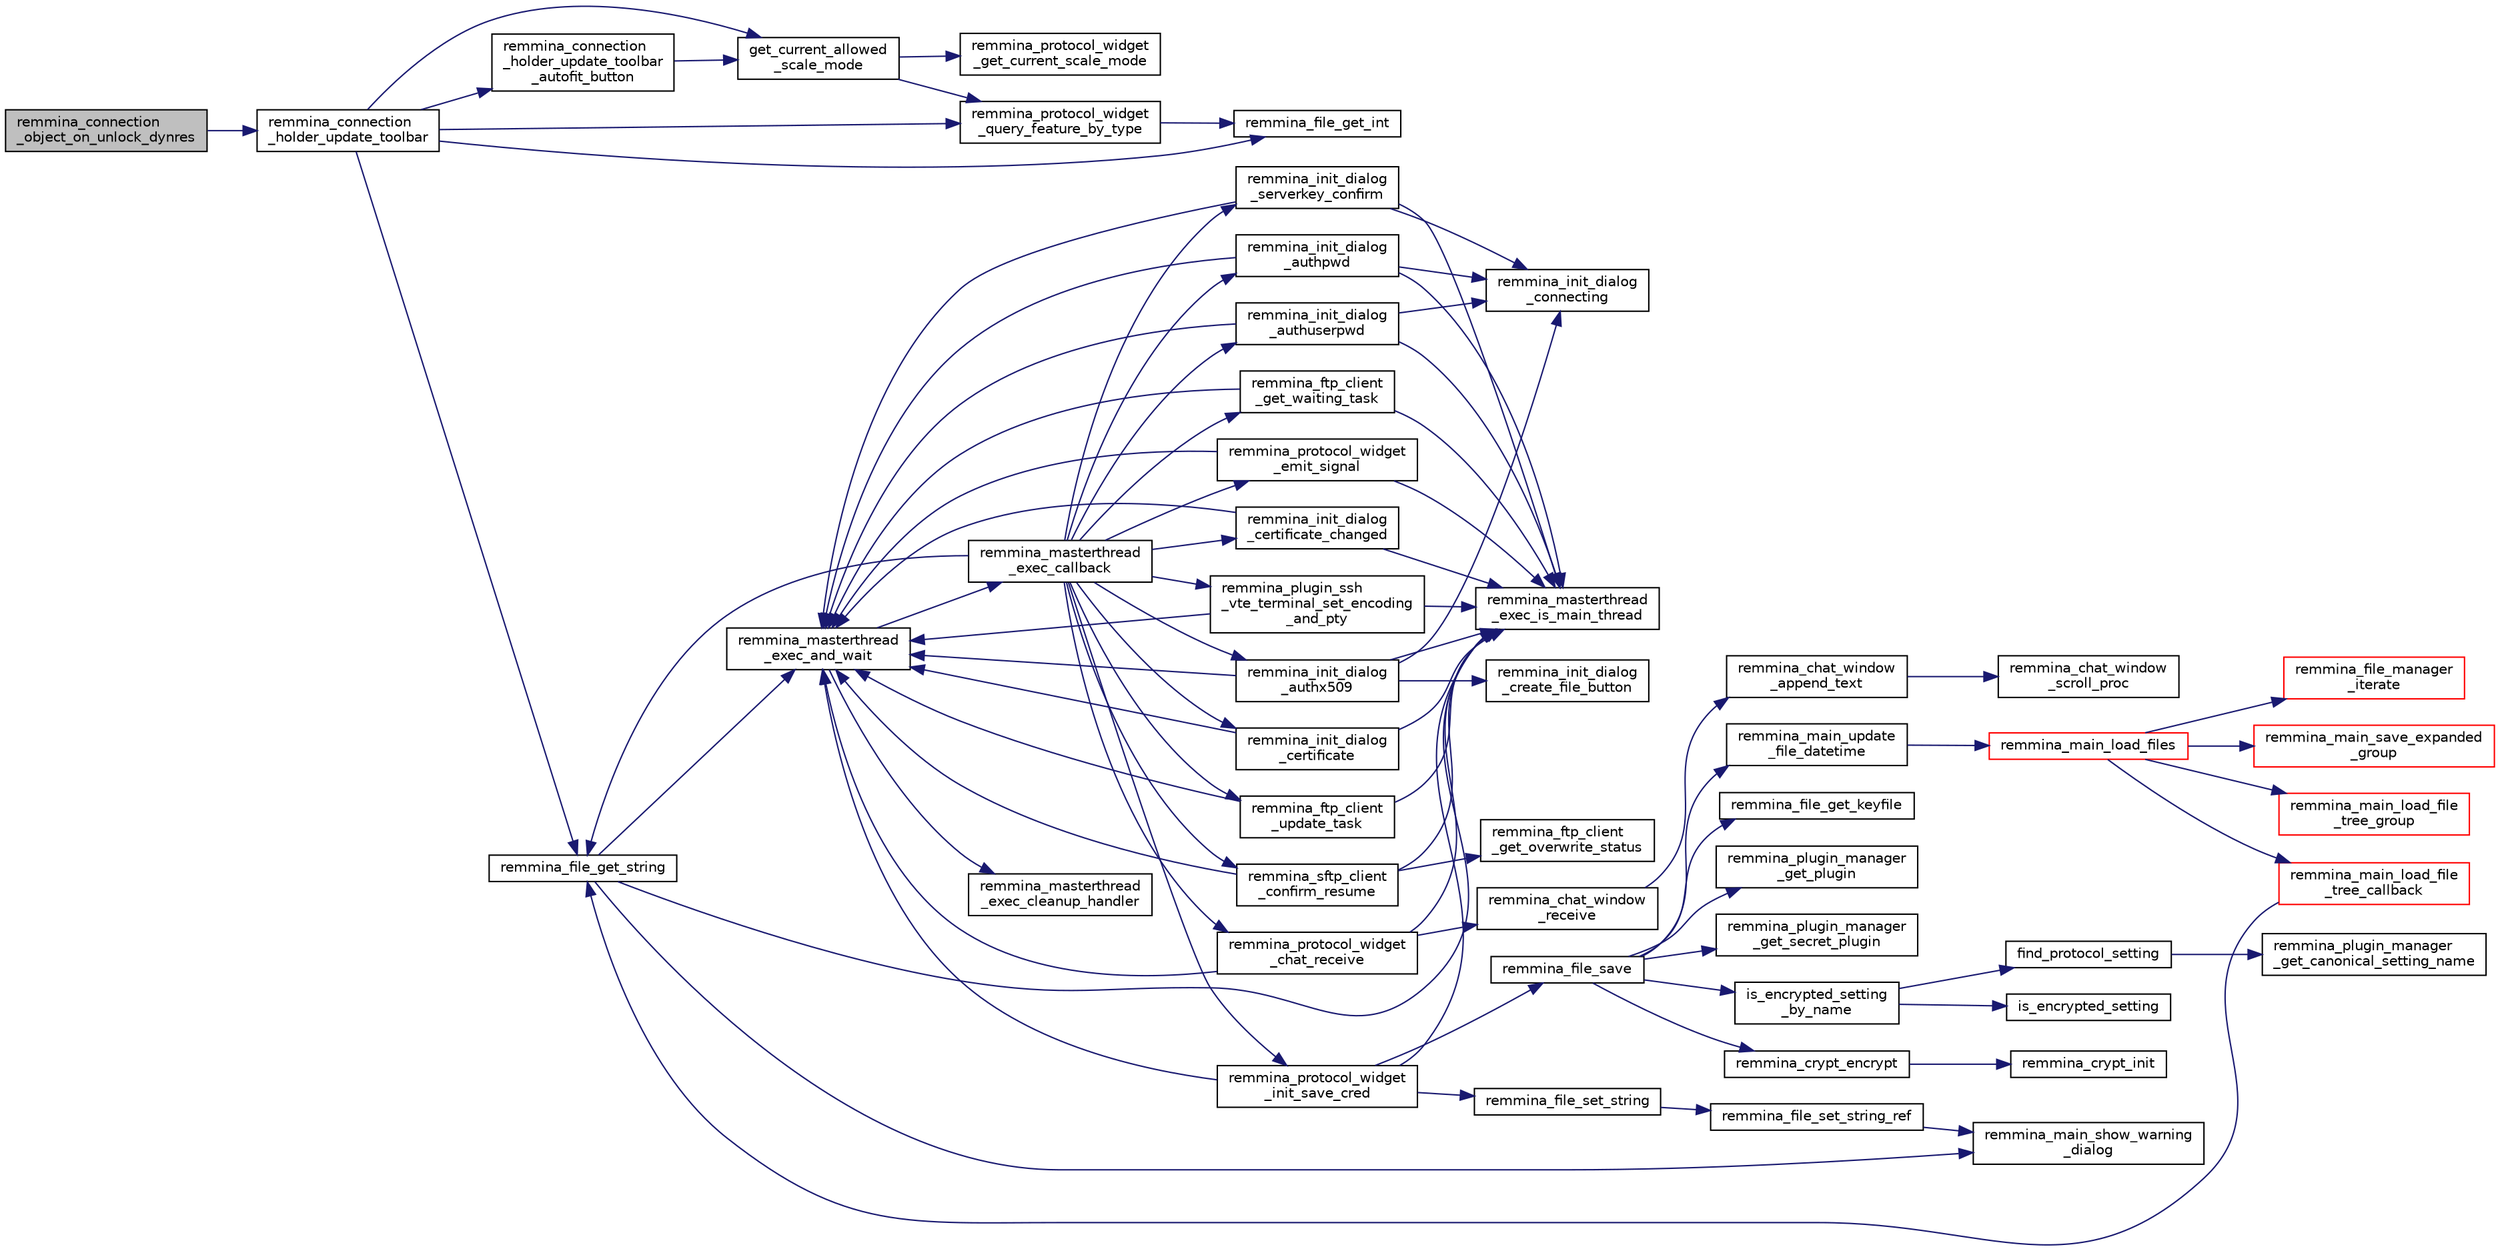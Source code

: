 digraph "remmina_connection_object_on_unlock_dynres"
{
  edge [fontname="Helvetica",fontsize="10",labelfontname="Helvetica",labelfontsize="10"];
  node [fontname="Helvetica",fontsize="10",shape=record];
  rankdir="LR";
  Node11651 [label="remmina_connection\l_object_on_unlock_dynres",height=0.2,width=0.4,color="black", fillcolor="grey75", style="filled", fontcolor="black"];
  Node11651 -> Node11652 [color="midnightblue",fontsize="10",style="solid",fontname="Helvetica"];
  Node11652 [label="remmina_connection\l_holder_update_toolbar",height=0.2,width=0.4,color="black", fillcolor="white", style="filled",URL="$remmina__connection__window_8c.html#a1b31d50e3792f41f4f78c1dbc1c5b27c"];
  Node11652 -> Node11653 [color="midnightblue",fontsize="10",style="solid",fontname="Helvetica"];
  Node11653 [label="remmina_connection\l_holder_update_toolbar\l_autofit_button",height=0.2,width=0.4,color="black", fillcolor="white", style="filled",URL="$remmina__connection__window_8c.html#adb407338a545724966a1c62d3bd60fb5"];
  Node11653 -> Node11654 [color="midnightblue",fontsize="10",style="solid",fontname="Helvetica"];
  Node11654 [label="get_current_allowed\l_scale_mode",height=0.2,width=0.4,color="black", fillcolor="white", style="filled",URL="$remmina__connection__window_8c.html#abbc84b2c450f62c288ff827c5d2c5cd2"];
  Node11654 -> Node11655 [color="midnightblue",fontsize="10",style="solid",fontname="Helvetica"];
  Node11655 [label="remmina_protocol_widget\l_get_current_scale_mode",height=0.2,width=0.4,color="black", fillcolor="white", style="filled",URL="$remmina__protocol__widget_8c.html#a5ec62969da54155e24edcb1d998f93f7"];
  Node11654 -> Node11656 [color="midnightblue",fontsize="10",style="solid",fontname="Helvetica"];
  Node11656 [label="remmina_protocol_widget\l_query_feature_by_type",height=0.2,width=0.4,color="black", fillcolor="white", style="filled",URL="$remmina__protocol__widget_8c.html#adbe15328275677cb38bd8c8a2d5e039d"];
  Node11656 -> Node11657 [color="midnightblue",fontsize="10",style="solid",fontname="Helvetica"];
  Node11657 [label="remmina_file_get_int",height=0.2,width=0.4,color="black", fillcolor="white", style="filled",URL="$remmina__file_8c.html#a4884356c195dcfb4ceacf641a1e74e66"];
  Node11652 -> Node11654 [color="midnightblue",fontsize="10",style="solid",fontname="Helvetica"];
  Node11652 -> Node11657 [color="midnightblue",fontsize="10",style="solid",fontname="Helvetica"];
  Node11652 -> Node11656 [color="midnightblue",fontsize="10",style="solid",fontname="Helvetica"];
  Node11652 -> Node11658 [color="midnightblue",fontsize="10",style="solid",fontname="Helvetica"];
  Node11658 [label="remmina_file_get_string",height=0.2,width=0.4,color="black", fillcolor="white", style="filled",URL="$remmina__file_8c.html#a8eb1b213d9d08c6ad13683ce05f4355e"];
  Node11658 -> Node11659 [color="midnightblue",fontsize="10",style="solid",fontname="Helvetica"];
  Node11659 [label="remmina_masterthread\l_exec_is_main_thread",height=0.2,width=0.4,color="black", fillcolor="white", style="filled",URL="$remmina__masterthread__exec_8c.html#a3a52e863a3a3da6da6bb5d36c13b7ff4"];
  Node11658 -> Node11660 [color="midnightblue",fontsize="10",style="solid",fontname="Helvetica"];
  Node11660 [label="remmina_masterthread\l_exec_and_wait",height=0.2,width=0.4,color="black", fillcolor="white", style="filled",URL="$remmina__masterthread__exec_8c.html#a14628c2470cac50e87916a70ea05c97d"];
  Node11660 -> Node11661 [color="midnightblue",fontsize="10",style="solid",fontname="Helvetica"];
  Node11661 [label="remmina_masterthread\l_exec_cleanup_handler",height=0.2,width=0.4,color="black", fillcolor="white", style="filled",URL="$remmina__masterthread__exec_8c.html#a94985f15fd0d27c037824ee90b0ecd3c"];
  Node11660 -> Node11662 [color="midnightblue",fontsize="10",style="solid",fontname="Helvetica"];
  Node11662 [label="remmina_masterthread\l_exec_callback",height=0.2,width=0.4,color="black", fillcolor="white", style="filled",URL="$remmina__masterthread__exec_8c.html#ae5c4d736f1856249c255430e010a179f"];
  Node11662 -> Node11663 [color="midnightblue",fontsize="10",style="solid",fontname="Helvetica"];
  Node11663 [label="remmina_protocol_widget\l_init_save_cred",height=0.2,width=0.4,color="black", fillcolor="white", style="filled",URL="$remmina__protocol__widget_8c.html#a7ac09ee83afa8a1a60cadf56b0ec83a6"];
  Node11663 -> Node11659 [color="midnightblue",fontsize="10",style="solid",fontname="Helvetica"];
  Node11663 -> Node11660 [color="midnightblue",fontsize="10",style="solid",fontname="Helvetica"];
  Node11663 -> Node11664 [color="midnightblue",fontsize="10",style="solid",fontname="Helvetica"];
  Node11664 [label="remmina_file_set_string",height=0.2,width=0.4,color="black", fillcolor="white", style="filled",URL="$remmina__file_8c.html#a85ca1ca2d0bf9ef29e490c6f4527a954"];
  Node11664 -> Node11665 [color="midnightblue",fontsize="10",style="solid",fontname="Helvetica"];
  Node11665 [label="remmina_file_set_string_ref",height=0.2,width=0.4,color="black", fillcolor="white", style="filled",URL="$remmina__file_8c.html#a74951c1067a1a5e1341f5e1c1206dec6"];
  Node11665 -> Node11666 [color="midnightblue",fontsize="10",style="solid",fontname="Helvetica"];
  Node11666 [label="remmina_main_show_warning\l_dialog",height=0.2,width=0.4,color="black", fillcolor="white", style="filled",URL="$remmina__main_8c.html#ad99b9c0bf2fa8c166a8b4a09e06ffdf7"];
  Node11663 -> Node11667 [color="midnightblue",fontsize="10",style="solid",fontname="Helvetica"];
  Node11667 [label="remmina_file_save",height=0.2,width=0.4,color="black", fillcolor="white", style="filled",URL="$remmina__file_8c.html#a8c893a5deec9bc446bd89cc9973416c7"];
  Node11667 -> Node11668 [color="midnightblue",fontsize="10",style="solid",fontname="Helvetica"];
  Node11668 [label="remmina_file_get_keyfile",height=0.2,width=0.4,color="black", fillcolor="white", style="filled",URL="$remmina__file_8c.html#a89ec355adbf6e03ad16d7faf810af46f"];
  Node11667 -> Node11669 [color="midnightblue",fontsize="10",style="solid",fontname="Helvetica"];
  Node11669 [label="remmina_plugin_manager\l_get_plugin",height=0.2,width=0.4,color="black", fillcolor="white", style="filled",URL="$remmina__plugin__manager_8c.html#a3872c8656a8a3d5147bcc603471c1932"];
  Node11667 -> Node11670 [color="midnightblue",fontsize="10",style="solid",fontname="Helvetica"];
  Node11670 [label="remmina_plugin_manager\l_get_secret_plugin",height=0.2,width=0.4,color="black", fillcolor="white", style="filled",URL="$remmina__plugin__manager_8c.html#ad380a98f6624aa8c830015c8b428b7b4"];
  Node11667 -> Node11671 [color="midnightblue",fontsize="10",style="solid",fontname="Helvetica"];
  Node11671 [label="is_encrypted_setting\l_by_name",height=0.2,width=0.4,color="black", fillcolor="white", style="filled",URL="$remmina__file_8c.html#a72580559fa04082418a993fec4c77281"];
  Node11671 -> Node11672 [color="midnightblue",fontsize="10",style="solid",fontname="Helvetica"];
  Node11672 [label="find_protocol_setting",height=0.2,width=0.4,color="black", fillcolor="white", style="filled",URL="$remmina__file_8c.html#acc88ee6f5ba73bf9c3b05ab9368c952f"];
  Node11672 -> Node11673 [color="midnightblue",fontsize="10",style="solid",fontname="Helvetica"];
  Node11673 [label="remmina_plugin_manager\l_get_canonical_setting_name",height=0.2,width=0.4,color="black", fillcolor="white", style="filled",URL="$remmina__plugin__manager_8c.html#af60b8edfa50563ae4c7593efc3deed55"];
  Node11671 -> Node11674 [color="midnightblue",fontsize="10",style="solid",fontname="Helvetica"];
  Node11674 [label="is_encrypted_setting",height=0.2,width=0.4,color="black", fillcolor="white", style="filled",URL="$remmina__file_8c.html#a29920ae737817d3f6c673bacbbf11ca1"];
  Node11667 -> Node11675 [color="midnightblue",fontsize="10",style="solid",fontname="Helvetica"];
  Node11675 [label="remmina_crypt_encrypt",height=0.2,width=0.4,color="black", fillcolor="white", style="filled",URL="$remmina__crypt_8c.html#aa02cf0fed3eb68d6a89815c3ba3bf7b1"];
  Node11675 -> Node11676 [color="midnightblue",fontsize="10",style="solid",fontname="Helvetica"];
  Node11676 [label="remmina_crypt_init",height=0.2,width=0.4,color="black", fillcolor="white", style="filled",URL="$remmina__crypt_8c.html#ae097c169aefdd5d83a57fc1bde511171"];
  Node11667 -> Node11677 [color="midnightblue",fontsize="10",style="solid",fontname="Helvetica"];
  Node11677 [label="remmina_main_update\l_file_datetime",height=0.2,width=0.4,color="black", fillcolor="white", style="filled",URL="$remmina__main_8c.html#a5ae0372dafe41f96a09097c07d1b270a"];
  Node11677 -> Node11678 [color="midnightblue",fontsize="10",style="solid",fontname="Helvetica"];
  Node11678 [label="remmina_main_load_files",height=0.2,width=0.4,color="red", fillcolor="white", style="filled",URL="$remmina__main_8c.html#a3617295e74fa84edbd41dedc601402a7"];
  Node11678 -> Node11679 [color="midnightblue",fontsize="10",style="solid",fontname="Helvetica"];
  Node11679 [label="remmina_main_save_expanded\l_group",height=0.2,width=0.4,color="red", fillcolor="white", style="filled",URL="$remmina__main_8c.html#ad8744dc59ba8072ffdf557b6c94e9f40"];
  Node11678 -> Node11684 [color="midnightblue",fontsize="10",style="solid",fontname="Helvetica"];
  Node11684 [label="remmina_main_load_file\l_tree_group",height=0.2,width=0.4,color="red", fillcolor="white", style="filled",URL="$remmina__main_8c.html#aa46e6b815c241d32a476a29053dbf296"];
  Node11678 -> Node11695 [color="midnightblue",fontsize="10",style="solid",fontname="Helvetica"];
  Node11695 [label="remmina_file_manager\l_iterate",height=0.2,width=0.4,color="red", fillcolor="white", style="filled",URL="$remmina__file__manager_8c.html#a55a717aafc046713380bd2c55f29165a"];
  Node11678 -> Node11696 [color="midnightblue",fontsize="10",style="solid",fontname="Helvetica"];
  Node11696 [label="remmina_main_load_file\l_tree_callback",height=0.2,width=0.4,color="red", fillcolor="white", style="filled",URL="$remmina__main_8c.html#ae32574ebe06b1a24f135af9379e663b4"];
  Node11696 -> Node11658 [color="midnightblue",fontsize="10",style="solid",fontname="Helvetica"];
  Node11662 -> Node11709 [color="midnightblue",fontsize="10",style="solid",fontname="Helvetica"];
  Node11709 [label="remmina_protocol_widget\l_chat_receive",height=0.2,width=0.4,color="black", fillcolor="white", style="filled",URL="$remmina__protocol__widget_8c.html#ae2522242b3f39ee84ee8cf75170de0c0"];
  Node11709 -> Node11659 [color="midnightblue",fontsize="10",style="solid",fontname="Helvetica"];
  Node11709 -> Node11660 [color="midnightblue",fontsize="10",style="solid",fontname="Helvetica"];
  Node11709 -> Node11710 [color="midnightblue",fontsize="10",style="solid",fontname="Helvetica"];
  Node11710 [label="remmina_chat_window\l_receive",height=0.2,width=0.4,color="black", fillcolor="white", style="filled",URL="$remmina__chat__window_8c.html#a45724aed5474dd741563ffbf89237022"];
  Node11710 -> Node11711 [color="midnightblue",fontsize="10",style="solid",fontname="Helvetica"];
  Node11711 [label="remmina_chat_window\l_append_text",height=0.2,width=0.4,color="black", fillcolor="white", style="filled",URL="$remmina__chat__window_8c.html#adfffc86df4856aabe2593de07742985f"];
  Node11711 -> Node11712 [color="midnightblue",fontsize="10",style="solid",fontname="Helvetica"];
  Node11712 [label="remmina_chat_window\l_scroll_proc",height=0.2,width=0.4,color="black", fillcolor="white", style="filled",URL="$remmina__chat__window_8c.html#a2a4bc3ded8ebf89c8f60d9b565fe2d70"];
  Node11662 -> Node11658 [color="midnightblue",fontsize="10",style="solid",fontname="Helvetica"];
  Node11662 -> Node11713 [color="midnightblue",fontsize="10",style="solid",fontname="Helvetica"];
  Node11713 [label="remmina_init_dialog\l_serverkey_confirm",height=0.2,width=0.4,color="black", fillcolor="white", style="filled",URL="$remmina__init__dialog_8c.html#a11fba22fe5f7f85985e01b499a52e534"];
  Node11713 -> Node11659 [color="midnightblue",fontsize="10",style="solid",fontname="Helvetica"];
  Node11713 -> Node11660 [color="midnightblue",fontsize="10",style="solid",fontname="Helvetica"];
  Node11713 -> Node11714 [color="midnightblue",fontsize="10",style="solid",fontname="Helvetica"];
  Node11714 [label="remmina_init_dialog\l_connecting",height=0.2,width=0.4,color="black", fillcolor="white", style="filled",URL="$remmina__init__dialog_8c.html#a7602c5b714e02a10506977dd983e7446"];
  Node11662 -> Node11715 [color="midnightblue",fontsize="10",style="solid",fontname="Helvetica"];
  Node11715 [label="remmina_init_dialog\l_authpwd",height=0.2,width=0.4,color="black", fillcolor="white", style="filled",URL="$remmina__init__dialog_8c.html#a755fc90b41b65cd6106915ab501433fa"];
  Node11715 -> Node11659 [color="midnightblue",fontsize="10",style="solid",fontname="Helvetica"];
  Node11715 -> Node11660 [color="midnightblue",fontsize="10",style="solid",fontname="Helvetica"];
  Node11715 -> Node11714 [color="midnightblue",fontsize="10",style="solid",fontname="Helvetica"];
  Node11662 -> Node11716 [color="midnightblue",fontsize="10",style="solid",fontname="Helvetica"];
  Node11716 [label="remmina_init_dialog\l_authuserpwd",height=0.2,width=0.4,color="black", fillcolor="white", style="filled",URL="$remmina__init__dialog_8c.html#ad941f2348cd1752fc9d58c263690726c"];
  Node11716 -> Node11659 [color="midnightblue",fontsize="10",style="solid",fontname="Helvetica"];
  Node11716 -> Node11660 [color="midnightblue",fontsize="10",style="solid",fontname="Helvetica"];
  Node11716 -> Node11714 [color="midnightblue",fontsize="10",style="solid",fontname="Helvetica"];
  Node11662 -> Node11717 [color="midnightblue",fontsize="10",style="solid",fontname="Helvetica"];
  Node11717 [label="remmina_init_dialog\l_certificate",height=0.2,width=0.4,color="black", fillcolor="white", style="filled",URL="$remmina__init__dialog_8c.html#abd47233840e1eefc1d511bc4e153b98b"];
  Node11717 -> Node11659 [color="midnightblue",fontsize="10",style="solid",fontname="Helvetica"];
  Node11717 -> Node11660 [color="midnightblue",fontsize="10",style="solid",fontname="Helvetica"];
  Node11662 -> Node11718 [color="midnightblue",fontsize="10",style="solid",fontname="Helvetica"];
  Node11718 [label="remmina_init_dialog\l_certificate_changed",height=0.2,width=0.4,color="black", fillcolor="white", style="filled",URL="$remmina__init__dialog_8c.html#a07e0824fe19e8169d076878aca502fc8"];
  Node11718 -> Node11659 [color="midnightblue",fontsize="10",style="solid",fontname="Helvetica"];
  Node11718 -> Node11660 [color="midnightblue",fontsize="10",style="solid",fontname="Helvetica"];
  Node11662 -> Node11719 [color="midnightblue",fontsize="10",style="solid",fontname="Helvetica"];
  Node11719 [label="remmina_init_dialog\l_authx509",height=0.2,width=0.4,color="black", fillcolor="white", style="filled",URL="$remmina__init__dialog_8c.html#a022dc4f1c87b00dac294837358394ddf"];
  Node11719 -> Node11659 [color="midnightblue",fontsize="10",style="solid",fontname="Helvetica"];
  Node11719 -> Node11660 [color="midnightblue",fontsize="10",style="solid",fontname="Helvetica"];
  Node11719 -> Node11720 [color="midnightblue",fontsize="10",style="solid",fontname="Helvetica"];
  Node11720 [label="remmina_init_dialog\l_create_file_button",height=0.2,width=0.4,color="black", fillcolor="white", style="filled",URL="$remmina__init__dialog_8c.html#ad583daf796f4a3c43dbcce49ebcf240f"];
  Node11719 -> Node11714 [color="midnightblue",fontsize="10",style="solid",fontname="Helvetica"];
  Node11662 -> Node11721 [color="midnightblue",fontsize="10",style="solid",fontname="Helvetica"];
  Node11721 [label="remmina_ftp_client\l_update_task",height=0.2,width=0.4,color="black", fillcolor="white", style="filled",URL="$remmina__ftp__client_8c.html#ad96358f40ab056c91f796ddda886a1dd"];
  Node11721 -> Node11659 [color="midnightblue",fontsize="10",style="solid",fontname="Helvetica"];
  Node11721 -> Node11660 [color="midnightblue",fontsize="10",style="solid",fontname="Helvetica"];
  Node11662 -> Node11722 [color="midnightblue",fontsize="10",style="solid",fontname="Helvetica"];
  Node11722 [label="remmina_ftp_client\l_get_waiting_task",height=0.2,width=0.4,color="black", fillcolor="white", style="filled",URL="$remmina__ftp__client_8c.html#a33e4993b60c36eae89a6a0a943d28141"];
  Node11722 -> Node11659 [color="midnightblue",fontsize="10",style="solid",fontname="Helvetica"];
  Node11722 -> Node11660 [color="midnightblue",fontsize="10",style="solid",fontname="Helvetica"];
  Node11662 -> Node11723 [color="midnightblue",fontsize="10",style="solid",fontname="Helvetica"];
  Node11723 [label="remmina_protocol_widget\l_emit_signal",height=0.2,width=0.4,color="black", fillcolor="white", style="filled",URL="$remmina__protocol__widget_8c.html#ac3e5a7f14aef4adb2e57d35e9c180b3b"];
  Node11723 -> Node11659 [color="midnightblue",fontsize="10",style="solid",fontname="Helvetica"];
  Node11723 -> Node11660 [color="midnightblue",fontsize="10",style="solid",fontname="Helvetica"];
  Node11662 -> Node11724 [color="midnightblue",fontsize="10",style="solid",fontname="Helvetica"];
  Node11724 [label="remmina_sftp_client\l_confirm_resume",height=0.2,width=0.4,color="black", fillcolor="white", style="filled",URL="$remmina__sftp__client_8c.html#a138904893cb9c7f6535b8dfc7ba17e33"];
  Node11724 -> Node11725 [color="midnightblue",fontsize="10",style="solid",fontname="Helvetica"];
  Node11725 [label="remmina_ftp_client\l_get_overwrite_status",height=0.2,width=0.4,color="black", fillcolor="white", style="filled",URL="$remmina__ftp__client_8c.html#a20d0575c04eb24553aeba7d0316e7a2e"];
  Node11724 -> Node11659 [color="midnightblue",fontsize="10",style="solid",fontname="Helvetica"];
  Node11724 -> Node11660 [color="midnightblue",fontsize="10",style="solid",fontname="Helvetica"];
  Node11662 -> Node11726 [color="midnightblue",fontsize="10",style="solid",fontname="Helvetica"];
  Node11726 [label="remmina_plugin_ssh\l_vte_terminal_set_encoding\l_and_pty",height=0.2,width=0.4,color="black", fillcolor="white", style="filled",URL="$remmina__ssh__plugin_8c.html#adc8e3776e67abca9ab913bc33172e4ce"];
  Node11726 -> Node11659 [color="midnightblue",fontsize="10",style="solid",fontname="Helvetica"];
  Node11726 -> Node11660 [color="midnightblue",fontsize="10",style="solid",fontname="Helvetica"];
  Node11658 -> Node11666 [color="midnightblue",fontsize="10",style="solid",fontname="Helvetica"];
}
